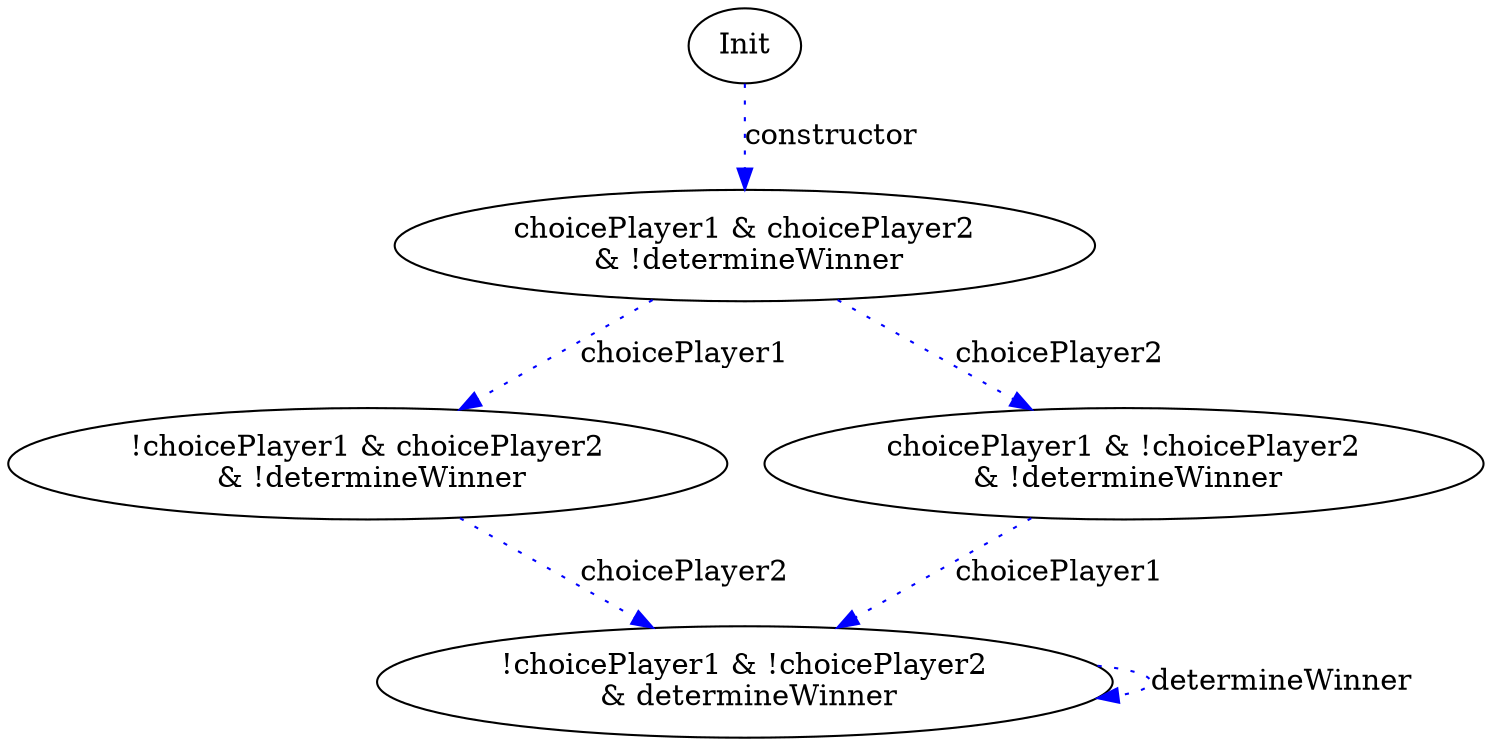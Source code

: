 digraph {

S00 [label="Init"]
S04 [label="choicePlayer1 & choicePlayer2\n & !determineWinner"]
S05 [label="!choicePlayer1 & !choicePlayer2\n & determineWinner"]
S06 [label="!choicePlayer1 & choicePlayer2\n & !determineWinner"]
S07 [label="choicePlayer1 & !choicePlayer2\n & !determineWinner"]


S00->S04 [label="constructor", style="dotted", color="blue"]
S04->S06 [label="choicePlayer1", style="dotted", color="blue"]
S04->S07 [label="choicePlayer2", style="dotted", color="blue"]
S06->S05 [label="choicePlayer2", style="dotted", color="blue"]
S05->S05 [label="determineWinner", style="dotted", color="blue"]
S07->S05 [label="choicePlayer1", style="dotted", color="blue"]
}